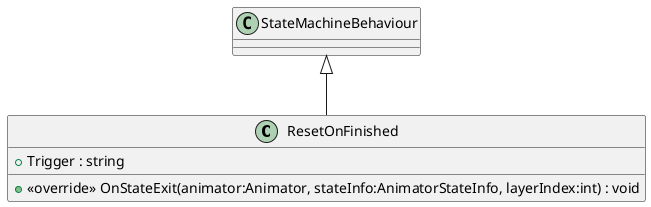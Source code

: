 @startuml
class ResetOnFinished {
    + Trigger : string
    + <<override>> OnStateExit(animator:Animator, stateInfo:AnimatorStateInfo, layerIndex:int) : void
}
StateMachineBehaviour <|-- ResetOnFinished
@enduml
